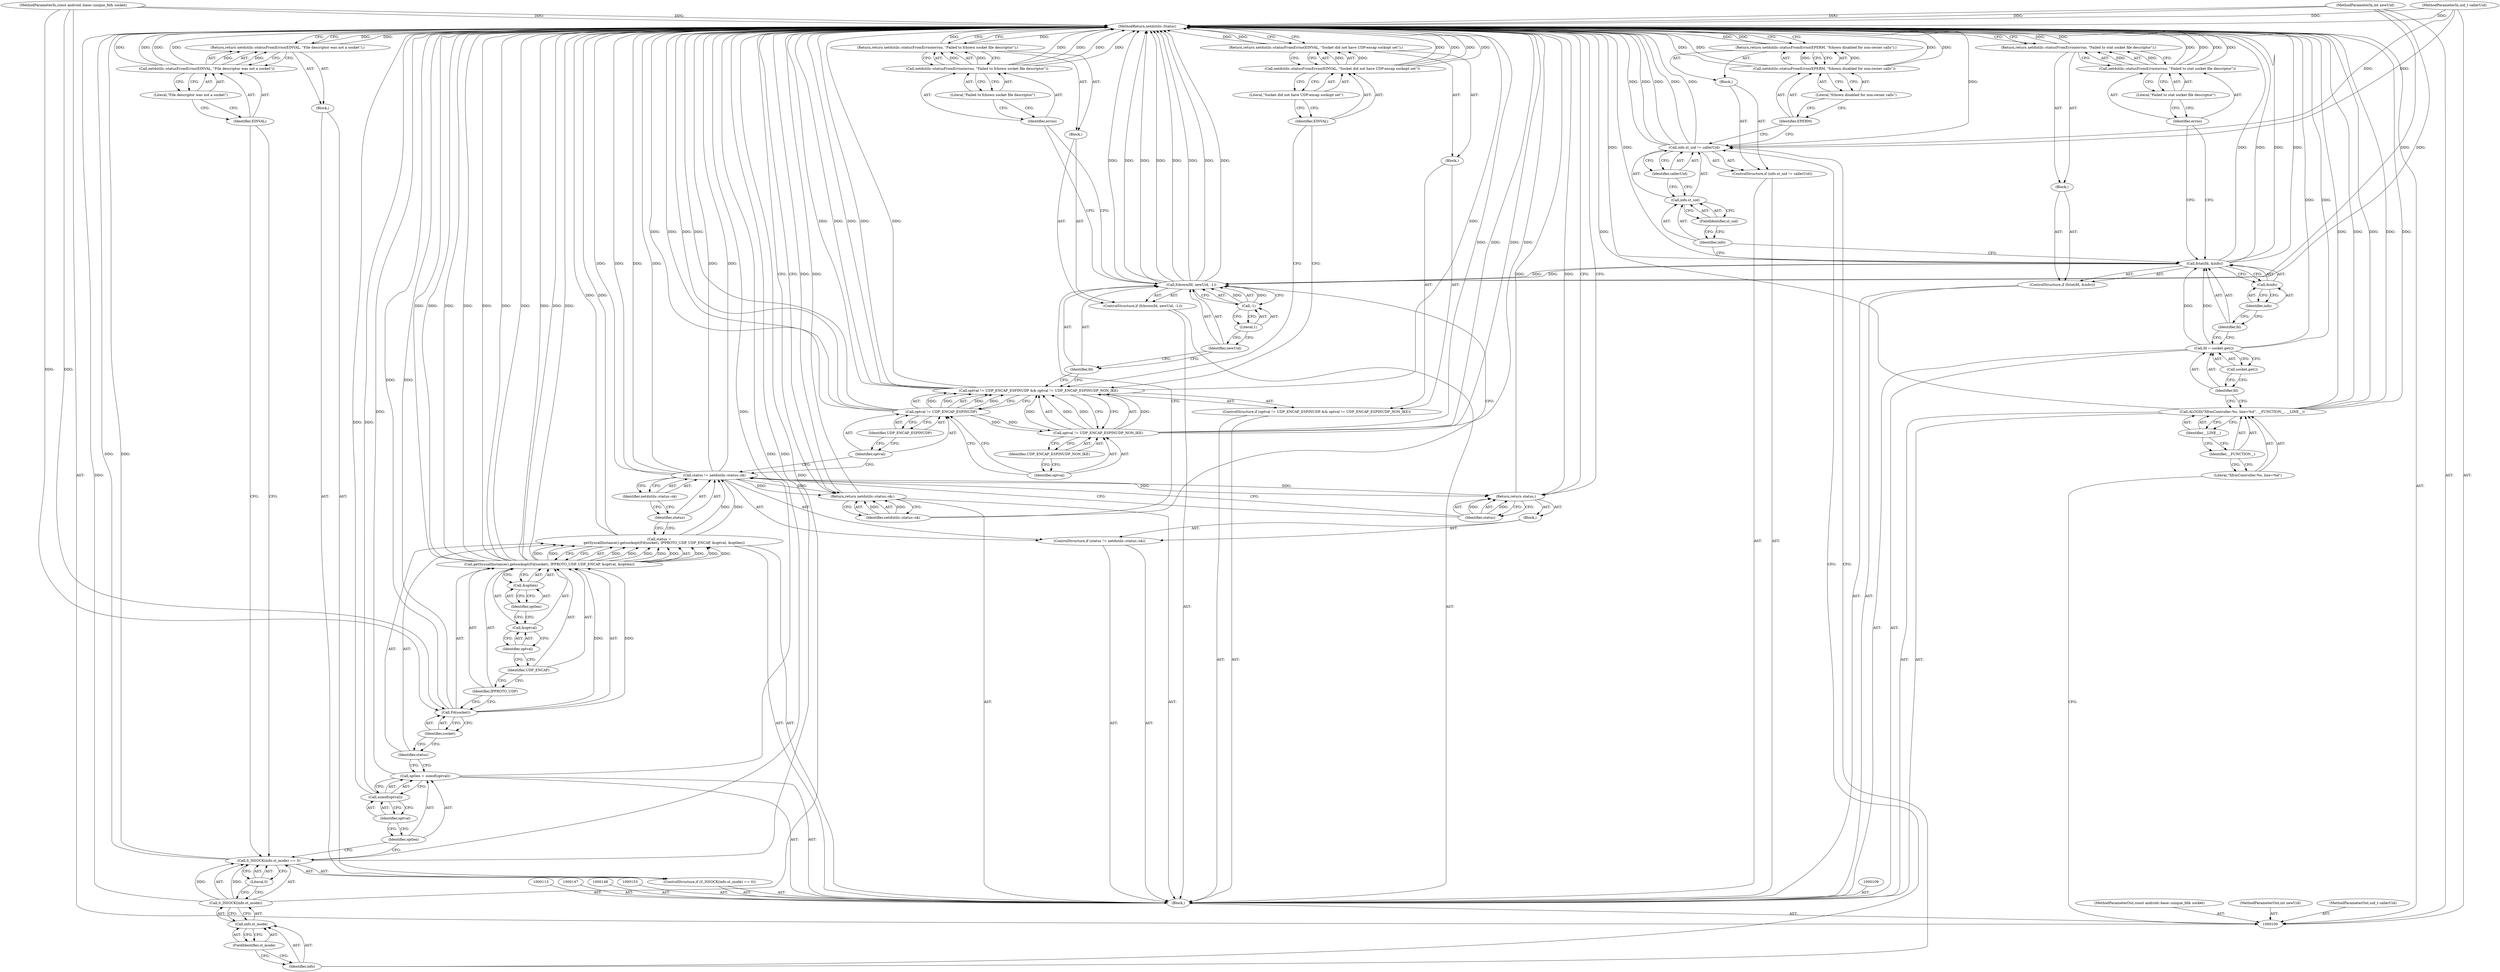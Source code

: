 digraph "0_Android_931418b16c7197ca2df34c2a5609e49791125abe" {
"1000198" [label="(MethodReturn,netdutils::Status)"];
"1000101" [label="(MethodParameterIn,const android::base::unique_fd& socket)"];
"1000289" [label="(MethodParameterOut,const android::base::unique_fd& socket)"];
"1000124" [label="(ControlStructure,if (info.st_uid != callerUid))"];
"1000128" [label="(FieldIdentifier,st_uid)"];
"1000129" [label="(Identifier,callerUid)"];
"1000130" [label="(Block,)"];
"1000125" [label="(Call,info.st_uid != callerUid)"];
"1000126" [label="(Call,info.st_uid)"];
"1000127" [label="(Identifier,info)"];
"1000131" [label="(Return,return netdutils::statusFromErrno(EPERM, \"fchown disabled for non-owner calls\");)"];
"1000133" [label="(Identifier,EPERM)"];
"1000134" [label="(Literal,\"fchown disabled for non-owner calls\")"];
"1000132" [label="(Call,netdutils::statusFromErrno(EPERM, \"fchown disabled for non-owner calls\"))"];
"1000135" [label="(ControlStructure,if (S_ISSOCK(info.st_mode) == 0))"];
"1000138" [label="(Call,info.st_mode)"];
"1000139" [label="(Identifier,info)"];
"1000140" [label="(FieldIdentifier,st_mode)"];
"1000141" [label="(Literal,0)"];
"1000142" [label="(Block,)"];
"1000136" [label="(Call,S_ISSOCK(info.st_mode) == 0)"];
"1000137" [label="(Call,S_ISSOCK(info.st_mode))"];
"1000143" [label="(Return,return netdutils::statusFromErrno(EINVAL, \"File descriptor was not a socket\");)"];
"1000145" [label="(Identifier,EINVAL)"];
"1000146" [label="(Literal,\"File descriptor was not a socket\")"];
"1000144" [label="(Call,netdutils::statusFromErrno(EINVAL, \"File descriptor was not a socket\"))"];
"1000149" [label="(Call,optlen = sizeof(optval))"];
"1000150" [label="(Identifier,optlen)"];
"1000151" [label="(Call,sizeof(optval))"];
"1000152" [label="(Identifier,optval)"];
"1000102" [label="(MethodParameterIn,int newUid)"];
"1000290" [label="(MethodParameterOut,int newUid)"];
"1000103" [label="(MethodParameterIn,uid_t callerUid)"];
"1000291" [label="(MethodParameterOut,uid_t callerUid)"];
"1000104" [label="(Block,)"];
"1000154" [label="(Call,status =\n         getSyscallInstance().getsockopt(Fd(socket), IPPROTO_UDP, UDP_ENCAP, &optval, &optlen))"];
"1000155" [label="(Identifier,status)"];
"1000157" [label="(Call,Fd(socket))"];
"1000158" [label="(Identifier,socket)"];
"1000159" [label="(Identifier,IPPROTO_UDP)"];
"1000160" [label="(Identifier,UDP_ENCAP)"];
"1000161" [label="(Call,&optval)"];
"1000162" [label="(Identifier,optval)"];
"1000163" [label="(Call,&optlen)"];
"1000164" [label="(Identifier,optlen)"];
"1000156" [label="(Call,getSyscallInstance().getsockopt(Fd(socket), IPPROTO_UDP, UDP_ENCAP, &optval, &optlen))"];
"1000168" [label="(Identifier,netdutils::status::ok)"];
"1000169" [label="(Block,)"];
"1000165" [label="(ControlStructure,if (status != netdutils::status::ok))"];
"1000166" [label="(Call,status != netdutils::status::ok)"];
"1000167" [label="(Identifier,status)"];
"1000170" [label="(Return,return status;)"];
"1000171" [label="(Identifier,status)"];
"1000172" [label="(ControlStructure,if (optval != UDP_ENCAP_ESPINUDP && optval != UDP_ENCAP_ESPINUDP_NON_IKE))"];
"1000176" [label="(Identifier,UDP_ENCAP_ESPINUDP)"];
"1000177" [label="(Call,optval != UDP_ENCAP_ESPINUDP_NON_IKE)"];
"1000178" [label="(Identifier,optval)"];
"1000179" [label="(Identifier,UDP_ENCAP_ESPINUDP_NON_IKE)"];
"1000173" [label="(Call,optval != UDP_ENCAP_ESPINUDP && optval != UDP_ENCAP_ESPINUDP_NON_IKE)"];
"1000174" [label="(Call,optval != UDP_ENCAP_ESPINUDP)"];
"1000175" [label="(Identifier,optval)"];
"1000180" [label="(Block,)"];
"1000181" [label="(Return,return netdutils::statusFromErrno(EINVAL, \"Socket did not have UDP-encap sockopt set\");)"];
"1000183" [label="(Identifier,EINVAL)"];
"1000184" [label="(Literal,\"Socket did not have UDP-encap sockopt set\")"];
"1000182" [label="(Call,netdutils::statusFromErrno(EINVAL, \"Socket did not have UDP-encap sockopt set\"))"];
"1000185" [label="(ControlStructure,if (fchown(fd, newUid, -1)))"];
"1000187" [label="(Identifier,fd)"];
"1000188" [label="(Identifier,newUid)"];
"1000189" [label="(Call,-1)"];
"1000190" [label="(Literal,1)"];
"1000191" [label="(Block,)"];
"1000186" [label="(Call,fchown(fd, newUid, -1))"];
"1000192" [label="(Return,return netdutils::statusFromErrno(errno, \"Failed to fchown socket file descriptor\");)"];
"1000194" [label="(Identifier,errno)"];
"1000195" [label="(Literal,\"Failed to fchown socket file descriptor\")"];
"1000193" [label="(Call,netdutils::statusFromErrno(errno, \"Failed to fchown socket file descriptor\"))"];
"1000106" [label="(Literal,\"XfrmController:%s, line=%d\")"];
"1000105" [label="(Call,ALOGD(\"XfrmController:%s, line=%d\", __FUNCTION__, __LINE__))"];
"1000107" [label="(Identifier,__FUNCTION__)"];
"1000108" [label="(Identifier,__LINE__)"];
"1000196" [label="(Return,return netdutils::status::ok;)"];
"1000197" [label="(Identifier,netdutils::status::ok)"];
"1000110" [label="(Call,fd = socket.get())"];
"1000111" [label="(Identifier,fd)"];
"1000112" [label="(Call,socket.get())"];
"1000114" [label="(ControlStructure,if (fstat(fd, &info)))"];
"1000116" [label="(Identifier,fd)"];
"1000117" [label="(Call,&info)"];
"1000118" [label="(Identifier,info)"];
"1000119" [label="(Block,)"];
"1000115" [label="(Call,fstat(fd, &info))"];
"1000120" [label="(Return,return netdutils::statusFromErrno(errno, \"Failed to stat socket file descriptor\");)"];
"1000122" [label="(Identifier,errno)"];
"1000123" [label="(Literal,\"Failed to stat socket file descriptor\")"];
"1000121" [label="(Call,netdutils::statusFromErrno(errno, \"Failed to stat socket file descriptor\"))"];
"1000198" -> "1000100"  [label="AST: "];
"1000198" -> "1000120"  [label="CFG: "];
"1000198" -> "1000131"  [label="CFG: "];
"1000198" -> "1000143"  [label="CFG: "];
"1000198" -> "1000170"  [label="CFG: "];
"1000198" -> "1000181"  [label="CFG: "];
"1000198" -> "1000192"  [label="CFG: "];
"1000198" -> "1000196"  [label="CFG: "];
"1000120" -> "1000198"  [label="DDG: "];
"1000181" -> "1000198"  [label="DDG: "];
"1000196" -> "1000198"  [label="DDG: "];
"1000186" -> "1000198"  [label="DDG: "];
"1000186" -> "1000198"  [label="DDG: "];
"1000186" -> "1000198"  [label="DDG: "];
"1000186" -> "1000198"  [label="DDG: "];
"1000105" -> "1000198"  [label="DDG: "];
"1000105" -> "1000198"  [label="DDG: "];
"1000105" -> "1000198"  [label="DDG: "];
"1000156" -> "1000198"  [label="DDG: "];
"1000156" -> "1000198"  [label="DDG: "];
"1000156" -> "1000198"  [label="DDG: "];
"1000156" -> "1000198"  [label="DDG: "];
"1000156" -> "1000198"  [label="DDG: "];
"1000177" -> "1000198"  [label="DDG: "];
"1000177" -> "1000198"  [label="DDG: "];
"1000132" -> "1000198"  [label="DDG: "];
"1000132" -> "1000198"  [label="DDG: "];
"1000182" -> "1000198"  [label="DDG: "];
"1000182" -> "1000198"  [label="DDG: "];
"1000115" -> "1000198"  [label="DDG: "];
"1000115" -> "1000198"  [label="DDG: "];
"1000115" -> "1000198"  [label="DDG: "];
"1000166" -> "1000198"  [label="DDG: "];
"1000166" -> "1000198"  [label="DDG: "];
"1000166" -> "1000198"  [label="DDG: "];
"1000125" -> "1000198"  [label="DDG: "];
"1000125" -> "1000198"  [label="DDG: "];
"1000125" -> "1000198"  [label="DDG: "];
"1000193" -> "1000198"  [label="DDG: "];
"1000193" -> "1000198"  [label="DDG: "];
"1000151" -> "1000198"  [label="DDG: "];
"1000144" -> "1000198"  [label="DDG: "];
"1000144" -> "1000198"  [label="DDG: "];
"1000157" -> "1000198"  [label="DDG: "];
"1000103" -> "1000198"  [label="DDG: "];
"1000121" -> "1000198"  [label="DDG: "];
"1000121" -> "1000198"  [label="DDG: "];
"1000174" -> "1000198"  [label="DDG: "];
"1000174" -> "1000198"  [label="DDG: "];
"1000102" -> "1000198"  [label="DDG: "];
"1000110" -> "1000198"  [label="DDG: "];
"1000101" -> "1000198"  [label="DDG: "];
"1000173" -> "1000198"  [label="DDG: "];
"1000173" -> "1000198"  [label="DDG: "];
"1000173" -> "1000198"  [label="DDG: "];
"1000136" -> "1000198"  [label="DDG: "];
"1000136" -> "1000198"  [label="DDG: "];
"1000149" -> "1000198"  [label="DDG: "];
"1000154" -> "1000198"  [label="DDG: "];
"1000137" -> "1000198"  [label="DDG: "];
"1000131" -> "1000198"  [label="DDG: "];
"1000170" -> "1000198"  [label="DDG: "];
"1000143" -> "1000198"  [label="DDG: "];
"1000192" -> "1000198"  [label="DDG: "];
"1000101" -> "1000100"  [label="AST: "];
"1000101" -> "1000198"  [label="DDG: "];
"1000101" -> "1000157"  [label="DDG: "];
"1000289" -> "1000100"  [label="AST: "];
"1000124" -> "1000104"  [label="AST: "];
"1000125" -> "1000124"  [label="AST: "];
"1000130" -> "1000124"  [label="AST: "];
"1000128" -> "1000126"  [label="AST: "];
"1000128" -> "1000127"  [label="CFG: "];
"1000126" -> "1000128"  [label="CFG: "];
"1000129" -> "1000125"  [label="AST: "];
"1000129" -> "1000126"  [label="CFG: "];
"1000125" -> "1000129"  [label="CFG: "];
"1000130" -> "1000124"  [label="AST: "];
"1000131" -> "1000130"  [label="AST: "];
"1000125" -> "1000124"  [label="AST: "];
"1000125" -> "1000129"  [label="CFG: "];
"1000126" -> "1000125"  [label="AST: "];
"1000129" -> "1000125"  [label="AST: "];
"1000133" -> "1000125"  [label="CFG: "];
"1000139" -> "1000125"  [label="CFG: "];
"1000125" -> "1000198"  [label="DDG: "];
"1000125" -> "1000198"  [label="DDG: "];
"1000125" -> "1000198"  [label="DDG: "];
"1000103" -> "1000125"  [label="DDG: "];
"1000126" -> "1000125"  [label="AST: "];
"1000126" -> "1000128"  [label="CFG: "];
"1000127" -> "1000126"  [label="AST: "];
"1000128" -> "1000126"  [label="AST: "];
"1000129" -> "1000126"  [label="CFG: "];
"1000127" -> "1000126"  [label="AST: "];
"1000127" -> "1000115"  [label="CFG: "];
"1000128" -> "1000127"  [label="CFG: "];
"1000131" -> "1000130"  [label="AST: "];
"1000131" -> "1000132"  [label="CFG: "];
"1000132" -> "1000131"  [label="AST: "];
"1000198" -> "1000131"  [label="CFG: "];
"1000131" -> "1000198"  [label="DDG: "];
"1000132" -> "1000131"  [label="DDG: "];
"1000133" -> "1000132"  [label="AST: "];
"1000133" -> "1000125"  [label="CFG: "];
"1000134" -> "1000133"  [label="CFG: "];
"1000134" -> "1000132"  [label="AST: "];
"1000134" -> "1000133"  [label="CFG: "];
"1000132" -> "1000134"  [label="CFG: "];
"1000132" -> "1000131"  [label="AST: "];
"1000132" -> "1000134"  [label="CFG: "];
"1000133" -> "1000132"  [label="AST: "];
"1000134" -> "1000132"  [label="AST: "];
"1000131" -> "1000132"  [label="CFG: "];
"1000132" -> "1000198"  [label="DDG: "];
"1000132" -> "1000198"  [label="DDG: "];
"1000132" -> "1000131"  [label="DDG: "];
"1000135" -> "1000104"  [label="AST: "];
"1000136" -> "1000135"  [label="AST: "];
"1000142" -> "1000135"  [label="AST: "];
"1000138" -> "1000137"  [label="AST: "];
"1000138" -> "1000140"  [label="CFG: "];
"1000139" -> "1000138"  [label="AST: "];
"1000140" -> "1000138"  [label="AST: "];
"1000137" -> "1000138"  [label="CFG: "];
"1000139" -> "1000138"  [label="AST: "];
"1000139" -> "1000125"  [label="CFG: "];
"1000140" -> "1000139"  [label="CFG: "];
"1000140" -> "1000138"  [label="AST: "];
"1000140" -> "1000139"  [label="CFG: "];
"1000138" -> "1000140"  [label="CFG: "];
"1000141" -> "1000136"  [label="AST: "];
"1000141" -> "1000137"  [label="CFG: "];
"1000136" -> "1000141"  [label="CFG: "];
"1000142" -> "1000135"  [label="AST: "];
"1000143" -> "1000142"  [label="AST: "];
"1000136" -> "1000135"  [label="AST: "];
"1000136" -> "1000141"  [label="CFG: "];
"1000137" -> "1000136"  [label="AST: "];
"1000141" -> "1000136"  [label="AST: "];
"1000145" -> "1000136"  [label="CFG: "];
"1000150" -> "1000136"  [label="CFG: "];
"1000136" -> "1000198"  [label="DDG: "];
"1000136" -> "1000198"  [label="DDG: "];
"1000137" -> "1000136"  [label="DDG: "];
"1000137" -> "1000136"  [label="AST: "];
"1000137" -> "1000138"  [label="CFG: "];
"1000138" -> "1000137"  [label="AST: "];
"1000141" -> "1000137"  [label="CFG: "];
"1000137" -> "1000198"  [label="DDG: "];
"1000137" -> "1000136"  [label="DDG: "];
"1000143" -> "1000142"  [label="AST: "];
"1000143" -> "1000144"  [label="CFG: "];
"1000144" -> "1000143"  [label="AST: "];
"1000198" -> "1000143"  [label="CFG: "];
"1000143" -> "1000198"  [label="DDG: "];
"1000144" -> "1000143"  [label="DDG: "];
"1000145" -> "1000144"  [label="AST: "];
"1000145" -> "1000136"  [label="CFG: "];
"1000146" -> "1000145"  [label="CFG: "];
"1000146" -> "1000144"  [label="AST: "];
"1000146" -> "1000145"  [label="CFG: "];
"1000144" -> "1000146"  [label="CFG: "];
"1000144" -> "1000143"  [label="AST: "];
"1000144" -> "1000146"  [label="CFG: "];
"1000145" -> "1000144"  [label="AST: "];
"1000146" -> "1000144"  [label="AST: "];
"1000143" -> "1000144"  [label="CFG: "];
"1000144" -> "1000198"  [label="DDG: "];
"1000144" -> "1000198"  [label="DDG: "];
"1000144" -> "1000143"  [label="DDG: "];
"1000149" -> "1000104"  [label="AST: "];
"1000149" -> "1000151"  [label="CFG: "];
"1000150" -> "1000149"  [label="AST: "];
"1000151" -> "1000149"  [label="AST: "];
"1000155" -> "1000149"  [label="CFG: "];
"1000149" -> "1000198"  [label="DDG: "];
"1000150" -> "1000149"  [label="AST: "];
"1000150" -> "1000136"  [label="CFG: "];
"1000152" -> "1000150"  [label="CFG: "];
"1000151" -> "1000149"  [label="AST: "];
"1000151" -> "1000152"  [label="CFG: "];
"1000152" -> "1000151"  [label="AST: "];
"1000149" -> "1000151"  [label="CFG: "];
"1000151" -> "1000198"  [label="DDG: "];
"1000152" -> "1000151"  [label="AST: "];
"1000152" -> "1000150"  [label="CFG: "];
"1000151" -> "1000152"  [label="CFG: "];
"1000102" -> "1000100"  [label="AST: "];
"1000102" -> "1000198"  [label="DDG: "];
"1000102" -> "1000186"  [label="DDG: "];
"1000290" -> "1000100"  [label="AST: "];
"1000103" -> "1000100"  [label="AST: "];
"1000103" -> "1000198"  [label="DDG: "];
"1000103" -> "1000125"  [label="DDG: "];
"1000291" -> "1000100"  [label="AST: "];
"1000104" -> "1000100"  [label="AST: "];
"1000105" -> "1000104"  [label="AST: "];
"1000109" -> "1000104"  [label="AST: "];
"1000110" -> "1000104"  [label="AST: "];
"1000113" -> "1000104"  [label="AST: "];
"1000114" -> "1000104"  [label="AST: "];
"1000124" -> "1000104"  [label="AST: "];
"1000135" -> "1000104"  [label="AST: "];
"1000147" -> "1000104"  [label="AST: "];
"1000148" -> "1000104"  [label="AST: "];
"1000149" -> "1000104"  [label="AST: "];
"1000153" -> "1000104"  [label="AST: "];
"1000154" -> "1000104"  [label="AST: "];
"1000165" -> "1000104"  [label="AST: "];
"1000172" -> "1000104"  [label="AST: "];
"1000185" -> "1000104"  [label="AST: "];
"1000196" -> "1000104"  [label="AST: "];
"1000154" -> "1000104"  [label="AST: "];
"1000154" -> "1000156"  [label="CFG: "];
"1000155" -> "1000154"  [label="AST: "];
"1000156" -> "1000154"  [label="AST: "];
"1000167" -> "1000154"  [label="CFG: "];
"1000154" -> "1000198"  [label="DDG: "];
"1000156" -> "1000154"  [label="DDG: "];
"1000156" -> "1000154"  [label="DDG: "];
"1000156" -> "1000154"  [label="DDG: "];
"1000156" -> "1000154"  [label="DDG: "];
"1000156" -> "1000154"  [label="DDG: "];
"1000154" -> "1000166"  [label="DDG: "];
"1000155" -> "1000154"  [label="AST: "];
"1000155" -> "1000149"  [label="CFG: "];
"1000158" -> "1000155"  [label="CFG: "];
"1000157" -> "1000156"  [label="AST: "];
"1000157" -> "1000158"  [label="CFG: "];
"1000158" -> "1000157"  [label="AST: "];
"1000159" -> "1000157"  [label="CFG: "];
"1000157" -> "1000198"  [label="DDG: "];
"1000157" -> "1000156"  [label="DDG: "];
"1000101" -> "1000157"  [label="DDG: "];
"1000158" -> "1000157"  [label="AST: "];
"1000158" -> "1000155"  [label="CFG: "];
"1000157" -> "1000158"  [label="CFG: "];
"1000159" -> "1000156"  [label="AST: "];
"1000159" -> "1000157"  [label="CFG: "];
"1000160" -> "1000159"  [label="CFG: "];
"1000160" -> "1000156"  [label="AST: "];
"1000160" -> "1000159"  [label="CFG: "];
"1000162" -> "1000160"  [label="CFG: "];
"1000161" -> "1000156"  [label="AST: "];
"1000161" -> "1000162"  [label="CFG: "];
"1000162" -> "1000161"  [label="AST: "];
"1000164" -> "1000161"  [label="CFG: "];
"1000162" -> "1000161"  [label="AST: "];
"1000162" -> "1000160"  [label="CFG: "];
"1000161" -> "1000162"  [label="CFG: "];
"1000163" -> "1000156"  [label="AST: "];
"1000163" -> "1000164"  [label="CFG: "];
"1000164" -> "1000163"  [label="AST: "];
"1000156" -> "1000163"  [label="CFG: "];
"1000164" -> "1000163"  [label="AST: "];
"1000164" -> "1000161"  [label="CFG: "];
"1000163" -> "1000164"  [label="CFG: "];
"1000156" -> "1000154"  [label="AST: "];
"1000156" -> "1000163"  [label="CFG: "];
"1000157" -> "1000156"  [label="AST: "];
"1000159" -> "1000156"  [label="AST: "];
"1000160" -> "1000156"  [label="AST: "];
"1000161" -> "1000156"  [label="AST: "];
"1000163" -> "1000156"  [label="AST: "];
"1000154" -> "1000156"  [label="CFG: "];
"1000156" -> "1000198"  [label="DDG: "];
"1000156" -> "1000198"  [label="DDG: "];
"1000156" -> "1000198"  [label="DDG: "];
"1000156" -> "1000198"  [label="DDG: "];
"1000156" -> "1000198"  [label="DDG: "];
"1000156" -> "1000154"  [label="DDG: "];
"1000156" -> "1000154"  [label="DDG: "];
"1000156" -> "1000154"  [label="DDG: "];
"1000156" -> "1000154"  [label="DDG: "];
"1000156" -> "1000154"  [label="DDG: "];
"1000157" -> "1000156"  [label="DDG: "];
"1000168" -> "1000166"  [label="AST: "];
"1000168" -> "1000167"  [label="CFG: "];
"1000166" -> "1000168"  [label="CFG: "];
"1000169" -> "1000165"  [label="AST: "];
"1000170" -> "1000169"  [label="AST: "];
"1000165" -> "1000104"  [label="AST: "];
"1000166" -> "1000165"  [label="AST: "];
"1000169" -> "1000165"  [label="AST: "];
"1000166" -> "1000165"  [label="AST: "];
"1000166" -> "1000168"  [label="CFG: "];
"1000167" -> "1000166"  [label="AST: "];
"1000168" -> "1000166"  [label="AST: "];
"1000171" -> "1000166"  [label="CFG: "];
"1000175" -> "1000166"  [label="CFG: "];
"1000166" -> "1000198"  [label="DDG: "];
"1000166" -> "1000198"  [label="DDG: "];
"1000166" -> "1000198"  [label="DDG: "];
"1000154" -> "1000166"  [label="DDG: "];
"1000166" -> "1000170"  [label="DDG: "];
"1000166" -> "1000196"  [label="DDG: "];
"1000167" -> "1000166"  [label="AST: "];
"1000167" -> "1000154"  [label="CFG: "];
"1000168" -> "1000167"  [label="CFG: "];
"1000170" -> "1000169"  [label="AST: "];
"1000170" -> "1000171"  [label="CFG: "];
"1000171" -> "1000170"  [label="AST: "];
"1000198" -> "1000170"  [label="CFG: "];
"1000170" -> "1000198"  [label="DDG: "];
"1000171" -> "1000170"  [label="DDG: "];
"1000166" -> "1000170"  [label="DDG: "];
"1000171" -> "1000170"  [label="AST: "];
"1000171" -> "1000166"  [label="CFG: "];
"1000170" -> "1000171"  [label="CFG: "];
"1000171" -> "1000170"  [label="DDG: "];
"1000172" -> "1000104"  [label="AST: "];
"1000173" -> "1000172"  [label="AST: "];
"1000180" -> "1000172"  [label="AST: "];
"1000176" -> "1000174"  [label="AST: "];
"1000176" -> "1000175"  [label="CFG: "];
"1000174" -> "1000176"  [label="CFG: "];
"1000177" -> "1000173"  [label="AST: "];
"1000177" -> "1000179"  [label="CFG: "];
"1000178" -> "1000177"  [label="AST: "];
"1000179" -> "1000177"  [label="AST: "];
"1000173" -> "1000177"  [label="CFG: "];
"1000177" -> "1000198"  [label="DDG: "];
"1000177" -> "1000198"  [label="DDG: "];
"1000177" -> "1000173"  [label="DDG: "];
"1000177" -> "1000173"  [label="DDG: "];
"1000174" -> "1000177"  [label="DDG: "];
"1000178" -> "1000177"  [label="AST: "];
"1000178" -> "1000174"  [label="CFG: "];
"1000179" -> "1000178"  [label="CFG: "];
"1000179" -> "1000177"  [label="AST: "];
"1000179" -> "1000178"  [label="CFG: "];
"1000177" -> "1000179"  [label="CFG: "];
"1000173" -> "1000172"  [label="AST: "];
"1000173" -> "1000174"  [label="CFG: "];
"1000173" -> "1000177"  [label="CFG: "];
"1000174" -> "1000173"  [label="AST: "];
"1000177" -> "1000173"  [label="AST: "];
"1000183" -> "1000173"  [label="CFG: "];
"1000187" -> "1000173"  [label="CFG: "];
"1000173" -> "1000198"  [label="DDG: "];
"1000173" -> "1000198"  [label="DDG: "];
"1000173" -> "1000198"  [label="DDG: "];
"1000174" -> "1000173"  [label="DDG: "];
"1000174" -> "1000173"  [label="DDG: "];
"1000177" -> "1000173"  [label="DDG: "];
"1000177" -> "1000173"  [label="DDG: "];
"1000174" -> "1000173"  [label="AST: "];
"1000174" -> "1000176"  [label="CFG: "];
"1000175" -> "1000174"  [label="AST: "];
"1000176" -> "1000174"  [label="AST: "];
"1000178" -> "1000174"  [label="CFG: "];
"1000173" -> "1000174"  [label="CFG: "];
"1000174" -> "1000198"  [label="DDG: "];
"1000174" -> "1000198"  [label="DDG: "];
"1000174" -> "1000173"  [label="DDG: "];
"1000174" -> "1000173"  [label="DDG: "];
"1000174" -> "1000177"  [label="DDG: "];
"1000175" -> "1000174"  [label="AST: "];
"1000175" -> "1000166"  [label="CFG: "];
"1000176" -> "1000175"  [label="CFG: "];
"1000180" -> "1000172"  [label="AST: "];
"1000181" -> "1000180"  [label="AST: "];
"1000181" -> "1000180"  [label="AST: "];
"1000181" -> "1000182"  [label="CFG: "];
"1000182" -> "1000181"  [label="AST: "];
"1000198" -> "1000181"  [label="CFG: "];
"1000181" -> "1000198"  [label="DDG: "];
"1000182" -> "1000181"  [label="DDG: "];
"1000183" -> "1000182"  [label="AST: "];
"1000183" -> "1000173"  [label="CFG: "];
"1000184" -> "1000183"  [label="CFG: "];
"1000184" -> "1000182"  [label="AST: "];
"1000184" -> "1000183"  [label="CFG: "];
"1000182" -> "1000184"  [label="CFG: "];
"1000182" -> "1000181"  [label="AST: "];
"1000182" -> "1000184"  [label="CFG: "];
"1000183" -> "1000182"  [label="AST: "];
"1000184" -> "1000182"  [label="AST: "];
"1000181" -> "1000182"  [label="CFG: "];
"1000182" -> "1000198"  [label="DDG: "];
"1000182" -> "1000198"  [label="DDG: "];
"1000182" -> "1000181"  [label="DDG: "];
"1000185" -> "1000104"  [label="AST: "];
"1000186" -> "1000185"  [label="AST: "];
"1000191" -> "1000185"  [label="AST: "];
"1000187" -> "1000186"  [label="AST: "];
"1000187" -> "1000173"  [label="CFG: "];
"1000188" -> "1000187"  [label="CFG: "];
"1000188" -> "1000186"  [label="AST: "];
"1000188" -> "1000187"  [label="CFG: "];
"1000190" -> "1000188"  [label="CFG: "];
"1000189" -> "1000186"  [label="AST: "];
"1000189" -> "1000190"  [label="CFG: "];
"1000190" -> "1000189"  [label="AST: "];
"1000186" -> "1000189"  [label="CFG: "];
"1000189" -> "1000186"  [label="DDG: "];
"1000190" -> "1000189"  [label="AST: "];
"1000190" -> "1000188"  [label="CFG: "];
"1000189" -> "1000190"  [label="CFG: "];
"1000191" -> "1000185"  [label="AST: "];
"1000192" -> "1000191"  [label="AST: "];
"1000186" -> "1000185"  [label="AST: "];
"1000186" -> "1000189"  [label="CFG: "];
"1000187" -> "1000186"  [label="AST: "];
"1000188" -> "1000186"  [label="AST: "];
"1000189" -> "1000186"  [label="AST: "];
"1000194" -> "1000186"  [label="CFG: "];
"1000197" -> "1000186"  [label="CFG: "];
"1000186" -> "1000198"  [label="DDG: "];
"1000186" -> "1000198"  [label="DDG: "];
"1000186" -> "1000198"  [label="DDG: "];
"1000186" -> "1000198"  [label="DDG: "];
"1000115" -> "1000186"  [label="DDG: "];
"1000102" -> "1000186"  [label="DDG: "];
"1000189" -> "1000186"  [label="DDG: "];
"1000192" -> "1000191"  [label="AST: "];
"1000192" -> "1000193"  [label="CFG: "];
"1000193" -> "1000192"  [label="AST: "];
"1000198" -> "1000192"  [label="CFG: "];
"1000192" -> "1000198"  [label="DDG: "];
"1000193" -> "1000192"  [label="DDG: "];
"1000194" -> "1000193"  [label="AST: "];
"1000194" -> "1000186"  [label="CFG: "];
"1000195" -> "1000194"  [label="CFG: "];
"1000195" -> "1000193"  [label="AST: "];
"1000195" -> "1000194"  [label="CFG: "];
"1000193" -> "1000195"  [label="CFG: "];
"1000193" -> "1000192"  [label="AST: "];
"1000193" -> "1000195"  [label="CFG: "];
"1000194" -> "1000193"  [label="AST: "];
"1000195" -> "1000193"  [label="AST: "];
"1000192" -> "1000193"  [label="CFG: "];
"1000193" -> "1000198"  [label="DDG: "];
"1000193" -> "1000198"  [label="DDG: "];
"1000193" -> "1000192"  [label="DDG: "];
"1000106" -> "1000105"  [label="AST: "];
"1000106" -> "1000100"  [label="CFG: "];
"1000107" -> "1000106"  [label="CFG: "];
"1000105" -> "1000104"  [label="AST: "];
"1000105" -> "1000108"  [label="CFG: "];
"1000106" -> "1000105"  [label="AST: "];
"1000107" -> "1000105"  [label="AST: "];
"1000108" -> "1000105"  [label="AST: "];
"1000111" -> "1000105"  [label="CFG: "];
"1000105" -> "1000198"  [label="DDG: "];
"1000105" -> "1000198"  [label="DDG: "];
"1000105" -> "1000198"  [label="DDG: "];
"1000107" -> "1000105"  [label="AST: "];
"1000107" -> "1000106"  [label="CFG: "];
"1000108" -> "1000107"  [label="CFG: "];
"1000108" -> "1000105"  [label="AST: "];
"1000108" -> "1000107"  [label="CFG: "];
"1000105" -> "1000108"  [label="CFG: "];
"1000196" -> "1000104"  [label="AST: "];
"1000196" -> "1000197"  [label="CFG: "];
"1000197" -> "1000196"  [label="AST: "];
"1000198" -> "1000196"  [label="CFG: "];
"1000196" -> "1000198"  [label="DDG: "];
"1000197" -> "1000196"  [label="DDG: "];
"1000166" -> "1000196"  [label="DDG: "];
"1000197" -> "1000196"  [label="AST: "];
"1000197" -> "1000186"  [label="CFG: "];
"1000196" -> "1000197"  [label="CFG: "];
"1000197" -> "1000196"  [label="DDG: "];
"1000110" -> "1000104"  [label="AST: "];
"1000110" -> "1000112"  [label="CFG: "];
"1000111" -> "1000110"  [label="AST: "];
"1000112" -> "1000110"  [label="AST: "];
"1000116" -> "1000110"  [label="CFG: "];
"1000110" -> "1000198"  [label="DDG: "];
"1000110" -> "1000115"  [label="DDG: "];
"1000111" -> "1000110"  [label="AST: "];
"1000111" -> "1000105"  [label="CFG: "];
"1000112" -> "1000111"  [label="CFG: "];
"1000112" -> "1000110"  [label="AST: "];
"1000112" -> "1000111"  [label="CFG: "];
"1000110" -> "1000112"  [label="CFG: "];
"1000114" -> "1000104"  [label="AST: "];
"1000115" -> "1000114"  [label="AST: "];
"1000119" -> "1000114"  [label="AST: "];
"1000116" -> "1000115"  [label="AST: "];
"1000116" -> "1000110"  [label="CFG: "];
"1000118" -> "1000116"  [label="CFG: "];
"1000117" -> "1000115"  [label="AST: "];
"1000117" -> "1000118"  [label="CFG: "];
"1000118" -> "1000117"  [label="AST: "];
"1000115" -> "1000117"  [label="CFG: "];
"1000118" -> "1000117"  [label="AST: "];
"1000118" -> "1000116"  [label="CFG: "];
"1000117" -> "1000118"  [label="CFG: "];
"1000119" -> "1000114"  [label="AST: "];
"1000120" -> "1000119"  [label="AST: "];
"1000115" -> "1000114"  [label="AST: "];
"1000115" -> "1000117"  [label="CFG: "];
"1000116" -> "1000115"  [label="AST: "];
"1000117" -> "1000115"  [label="AST: "];
"1000122" -> "1000115"  [label="CFG: "];
"1000127" -> "1000115"  [label="CFG: "];
"1000115" -> "1000198"  [label="DDG: "];
"1000115" -> "1000198"  [label="DDG: "];
"1000115" -> "1000198"  [label="DDG: "];
"1000110" -> "1000115"  [label="DDG: "];
"1000115" -> "1000186"  [label="DDG: "];
"1000120" -> "1000119"  [label="AST: "];
"1000120" -> "1000121"  [label="CFG: "];
"1000121" -> "1000120"  [label="AST: "];
"1000198" -> "1000120"  [label="CFG: "];
"1000120" -> "1000198"  [label="DDG: "];
"1000121" -> "1000120"  [label="DDG: "];
"1000122" -> "1000121"  [label="AST: "];
"1000122" -> "1000115"  [label="CFG: "];
"1000123" -> "1000122"  [label="CFG: "];
"1000123" -> "1000121"  [label="AST: "];
"1000123" -> "1000122"  [label="CFG: "];
"1000121" -> "1000123"  [label="CFG: "];
"1000121" -> "1000120"  [label="AST: "];
"1000121" -> "1000123"  [label="CFG: "];
"1000122" -> "1000121"  [label="AST: "];
"1000123" -> "1000121"  [label="AST: "];
"1000120" -> "1000121"  [label="CFG: "];
"1000121" -> "1000198"  [label="DDG: "];
"1000121" -> "1000198"  [label="DDG: "];
"1000121" -> "1000120"  [label="DDG: "];
}

